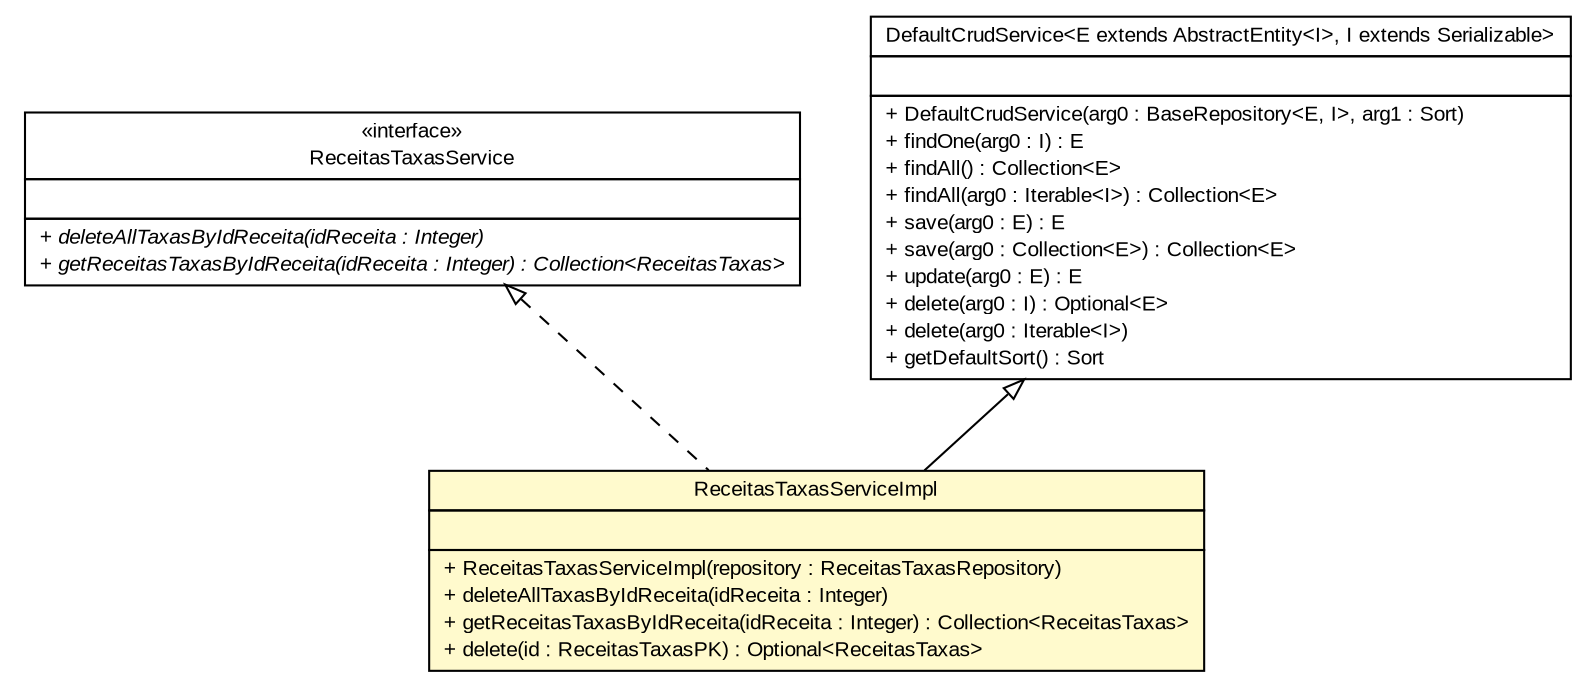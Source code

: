#!/usr/local/bin/dot
#
# Class diagram 
# Generated by UMLGraph version R5_6 (http://www.umlgraph.org/)
#

digraph G {
	edge [fontname="arial",fontsize=10,labelfontname="arial",labelfontsize=10];
	node [fontname="arial",fontsize=10,shape=plaintext];
	nodesep=0.25;
	ranksep=0.5;
	// br.gov.to.sefaz.arr.parametros.business.service.ReceitasTaxasService
	c32509 [label=<<table title="br.gov.to.sefaz.arr.parametros.business.service.ReceitasTaxasService" border="0" cellborder="1" cellspacing="0" cellpadding="2" port="p" href="../ReceitasTaxasService.html">
		<tr><td><table border="0" cellspacing="0" cellpadding="1">
<tr><td align="center" balign="center"> &#171;interface&#187; </td></tr>
<tr><td align="center" balign="center"> ReceitasTaxasService </td></tr>
		</table></td></tr>
		<tr><td><table border="0" cellspacing="0" cellpadding="1">
<tr><td align="left" balign="left">  </td></tr>
		</table></td></tr>
		<tr><td><table border="0" cellspacing="0" cellpadding="1">
<tr><td align="left" balign="left"><font face="arial italic" point-size="10.0"> + deleteAllTaxasByIdReceita(idReceita : Integer) </font></td></tr>
<tr><td align="left" balign="left"><font face="arial italic" point-size="10.0"> + getReceitasTaxasByIdReceita(idReceita : Integer) : Collection&lt;ReceitasTaxas&gt; </font></td></tr>
		</table></td></tr>
		</table>>, URL="../ReceitasTaxasService.html", fontname="arial", fontcolor="black", fontsize=10.0];
	// br.gov.to.sefaz.arr.parametros.business.service.impl.ReceitasTaxasServiceImpl
	c32536 [label=<<table title="br.gov.to.sefaz.arr.parametros.business.service.impl.ReceitasTaxasServiceImpl" border="0" cellborder="1" cellspacing="0" cellpadding="2" port="p" bgcolor="lemonChiffon" href="./ReceitasTaxasServiceImpl.html">
		<tr><td><table border="0" cellspacing="0" cellpadding="1">
<tr><td align="center" balign="center"> ReceitasTaxasServiceImpl </td></tr>
		</table></td></tr>
		<tr><td><table border="0" cellspacing="0" cellpadding="1">
<tr><td align="left" balign="left">  </td></tr>
		</table></td></tr>
		<tr><td><table border="0" cellspacing="0" cellpadding="1">
<tr><td align="left" balign="left"> + ReceitasTaxasServiceImpl(repository : ReceitasTaxasRepository) </td></tr>
<tr><td align="left" balign="left"> + deleteAllTaxasByIdReceita(idReceita : Integer) </td></tr>
<tr><td align="left" balign="left"> + getReceitasTaxasByIdReceita(idReceita : Integer) : Collection&lt;ReceitasTaxas&gt; </td></tr>
<tr><td align="left" balign="left"> + delete(id : ReceitasTaxasPK) : Optional&lt;ReceitasTaxas&gt; </td></tr>
		</table></td></tr>
		</table>>, URL="./ReceitasTaxasServiceImpl.html", fontname="arial", fontcolor="black", fontsize=10.0];
	//br.gov.to.sefaz.arr.parametros.business.service.impl.ReceitasTaxasServiceImpl extends br.gov.to.sefaz.business.service.impl.DefaultCrudService<br.gov.to.sefaz.arr.parametros.persistence.entity.ReceitasTaxas, br.gov.to.sefaz.arr.parametros.persistence.entity.ReceitasTaxasPK>
	c32674:p -> c32536:p [dir=back,arrowtail=empty];
	//br.gov.to.sefaz.arr.parametros.business.service.impl.ReceitasTaxasServiceImpl implements br.gov.to.sefaz.arr.parametros.business.service.ReceitasTaxasService
	c32509:p -> c32536:p [dir=back,arrowtail=empty,style=dashed];
	// br.gov.to.sefaz.business.service.impl.DefaultCrudService<E extends br.gov.to.sefaz.persistence.entity.AbstractEntity<I>, I extends java.io.Serializable>
	c32674 [label=<<table title="br.gov.to.sefaz.business.service.impl.DefaultCrudService" border="0" cellborder="1" cellspacing="0" cellpadding="2" port="p" href="http://java.sun.com/j2se/1.4.2/docs/api/br/gov/to/sefaz/business/service/impl/DefaultCrudService.html">
		<tr><td><table border="0" cellspacing="0" cellpadding="1">
<tr><td align="center" balign="center"> DefaultCrudService&lt;E extends AbstractEntity&lt;I&gt;, I extends Serializable&gt; </td></tr>
		</table></td></tr>
		<tr><td><table border="0" cellspacing="0" cellpadding="1">
<tr><td align="left" balign="left">  </td></tr>
		</table></td></tr>
		<tr><td><table border="0" cellspacing="0" cellpadding="1">
<tr><td align="left" balign="left"> + DefaultCrudService(arg0 : BaseRepository&lt;E, I&gt;, arg1 : Sort) </td></tr>
<tr><td align="left" balign="left"> + findOne(arg0 : I) : E </td></tr>
<tr><td align="left" balign="left"> + findAll() : Collection&lt;E&gt; </td></tr>
<tr><td align="left" balign="left"> + findAll(arg0 : Iterable&lt;I&gt;) : Collection&lt;E&gt; </td></tr>
<tr><td align="left" balign="left"> + save(arg0 : E) : E </td></tr>
<tr><td align="left" balign="left"> + save(arg0 : Collection&lt;E&gt;) : Collection&lt;E&gt; </td></tr>
<tr><td align="left" balign="left"> + update(arg0 : E) : E </td></tr>
<tr><td align="left" balign="left"> + delete(arg0 : I) : Optional&lt;E&gt; </td></tr>
<tr><td align="left" balign="left"> + delete(arg0 : Iterable&lt;I&gt;) </td></tr>
<tr><td align="left" balign="left"> + getDefaultSort() : Sort </td></tr>
		</table></td></tr>
		</table>>, URL="http://java.sun.com/j2se/1.4.2/docs/api/br/gov/to/sefaz/business/service/impl/DefaultCrudService.html", fontname="arial", fontcolor="black", fontsize=10.0];
}

